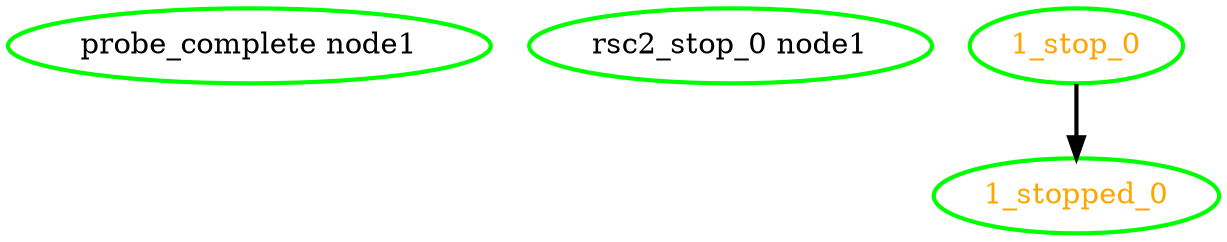 digraph "g" {
	size = "30,30"
"probe_complete node1" [ style=bold color="green" fontcolor="black" ]
"rsc2_stop_0 node1" [ style=bold color="green" fontcolor="black" ]
"1_stop_0" [ style=bold color="green" fontcolor="orange" ]
"1_stopped_0" [ style=bold color="green" fontcolor="orange" ]
"1_stop_0" -> "1_stopped_0" [ style = bold]
}
